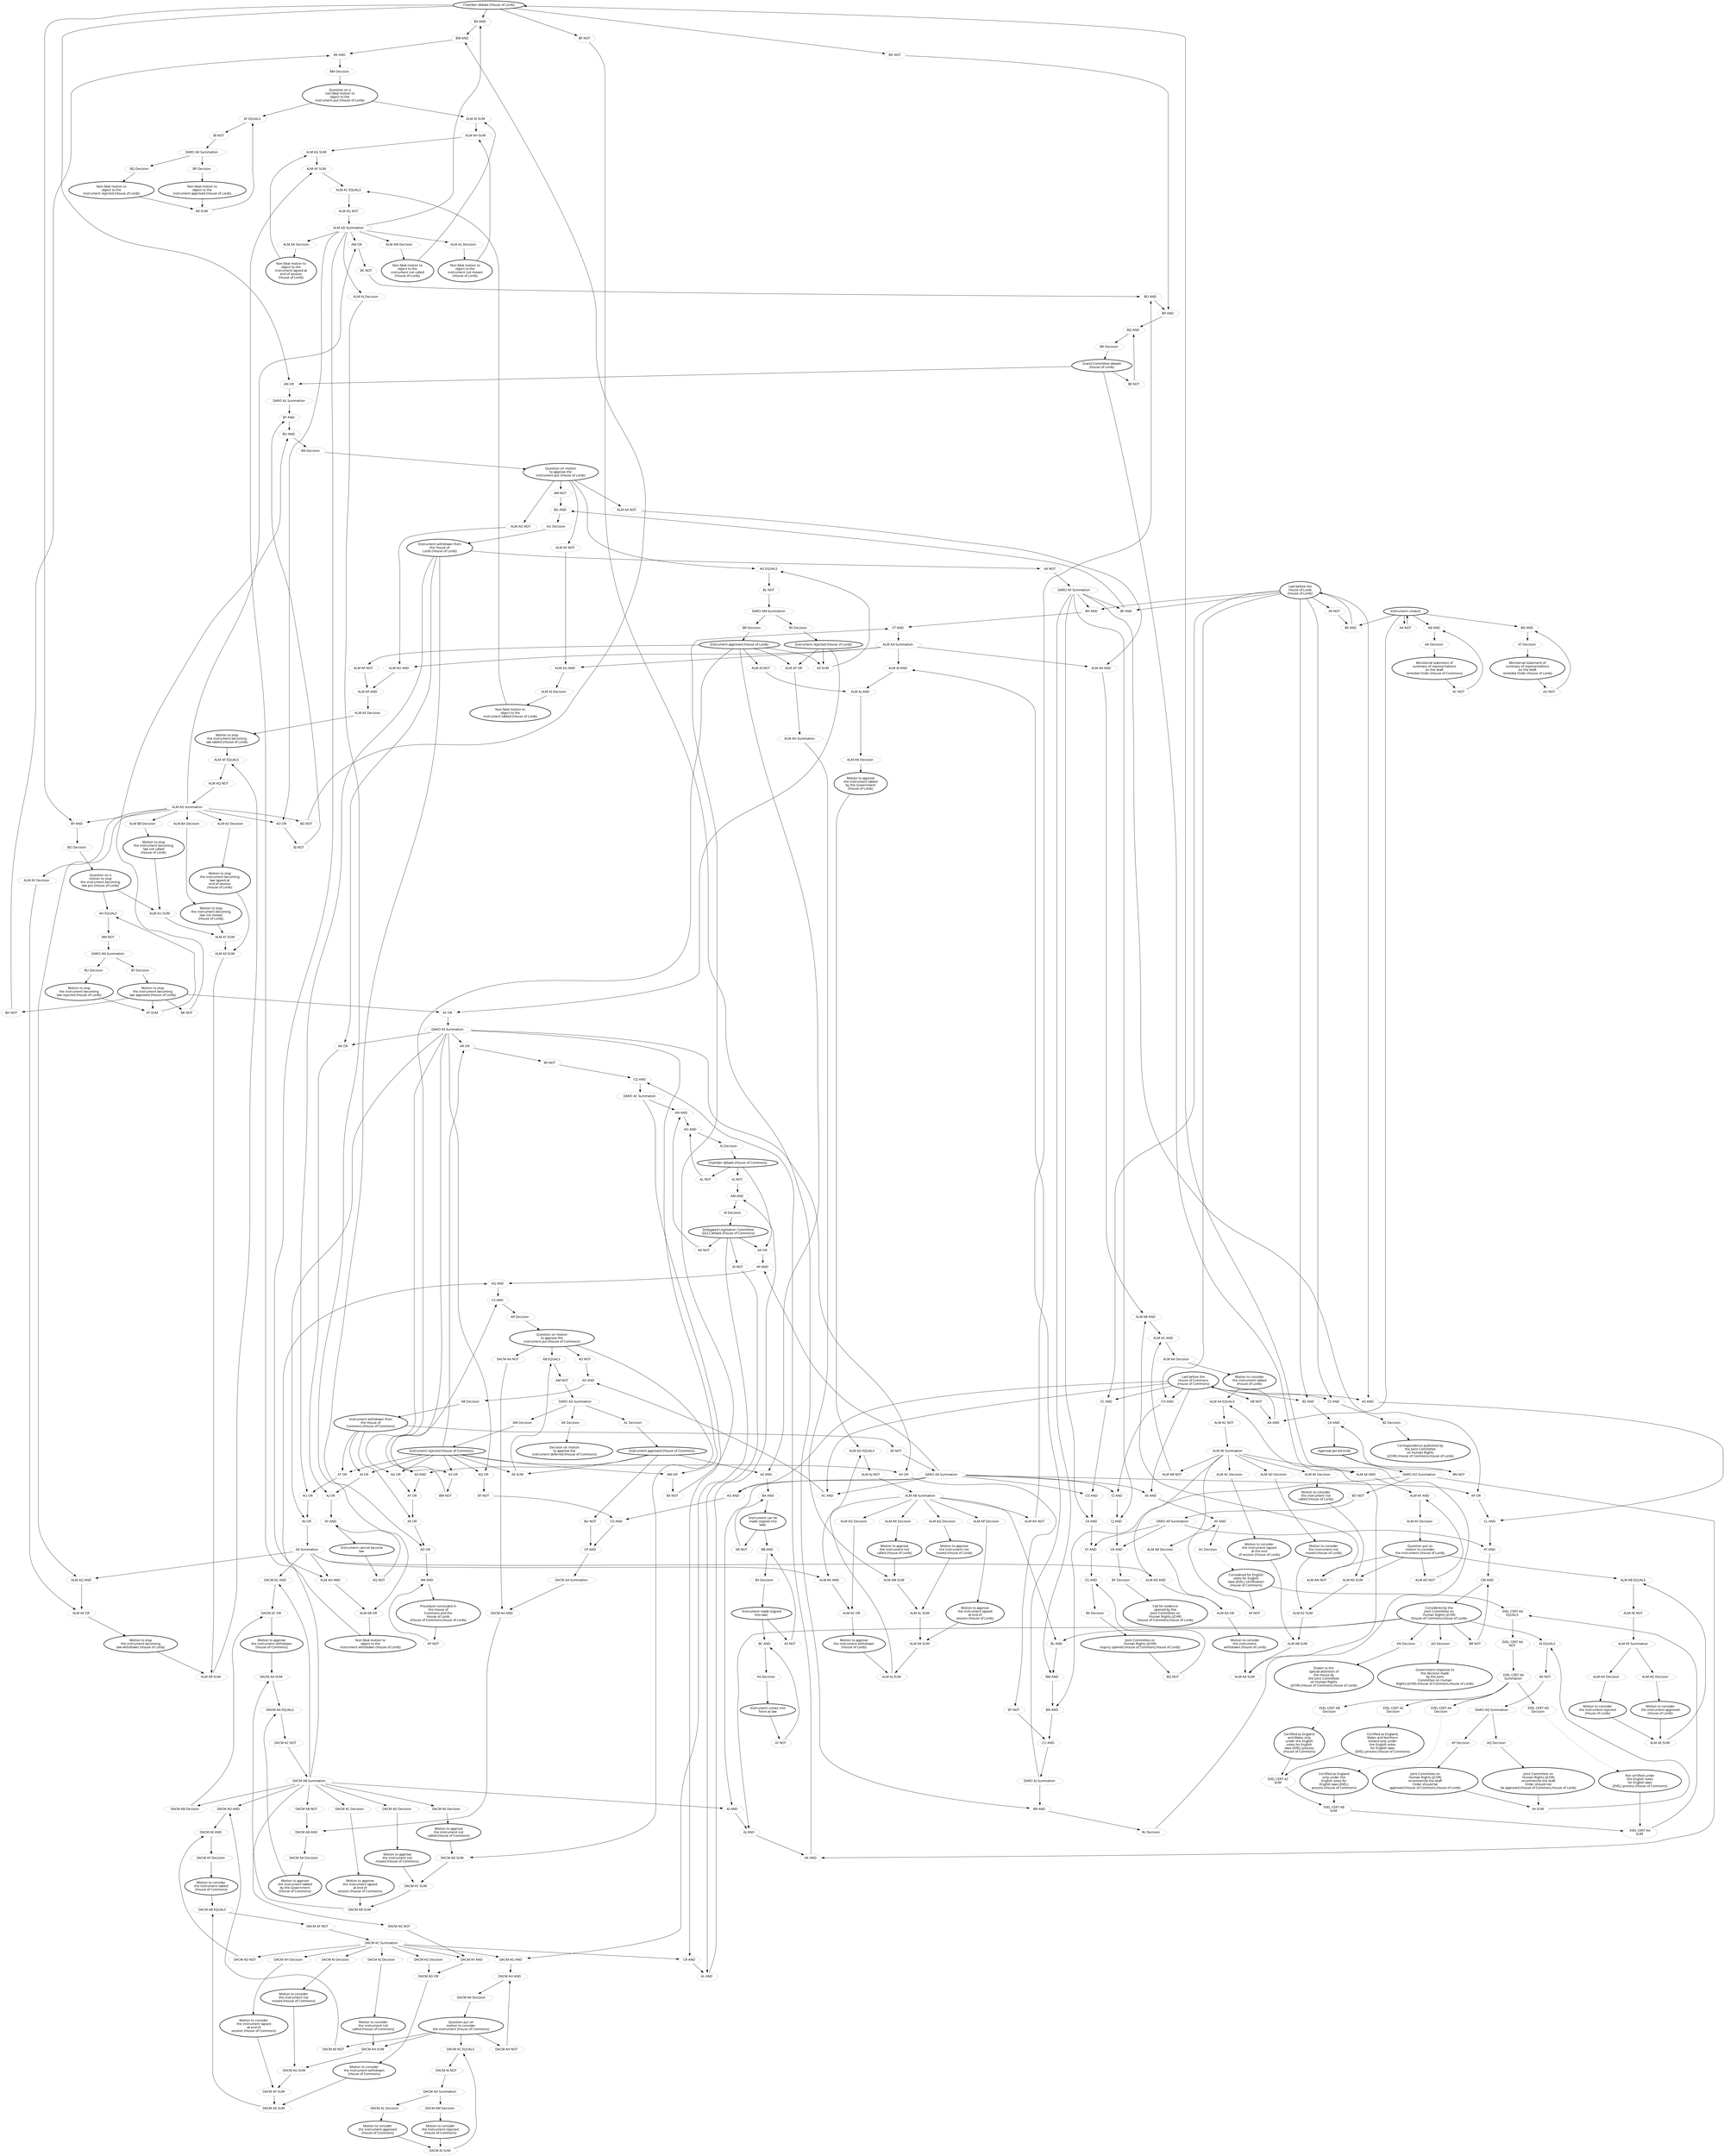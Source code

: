 digraph{graph[fontname="calibri"];node[fontname="calibri"];edge[fontname="calibri"];edge [style=solid, color=black];"2"->"433"[label=""];edge[style=solid, color=black];edge [style=solid, color=black];"2"->"361"[label=""];edge[style=solid, color=black];edge [style=solid, color=black];"2"->"431"[label=""];edge[style=solid, color=black];edge [style=solid, color=black];"2"->"364"[label=""];edge[style=solid, color=black];edge [style=solid, color=black];"2"->"417"[label=""];edge[style=solid, color=black];edge [style=solid, color=black];"4"->"539"[label=""];edge[style=solid, color=black];edge [style=solid, color=black];"4"->"365"[label=""];edge[style=solid, color=black];edge [style=solid, color=black];"4"->"331"[label=""];edge[style=solid, color=black];edge [style=solid, color=black];"4"->"283"[label=""];edge[style=solid, color=black];edge [style=solid, color=black];"4"->"288"[label=""];edge[style=solid, color=black];edge [style=solid, color=black];"4"->"300"[label=""];edge[style=solid, color=black];edge [style=solid, color=black];"4"->"368"[label=""];edge[style=solid, color=black];edge [style=solid, color=black];"4"->"373"[label=""];edge[style=solid, color=black];edge [style=solid, color=black];"4"->"387"[label=""];edge[style=solid, color=black];edge [style=solid, color=black];"9"->"409"[label=""];edge[style=solid, color=black];edge [style=solid, color=black];"12"->"411"[label=""];edge[style=solid, color=black];edge [style=solid, color=black];"12"->"365"[label=""];edge[style=solid, color=black];edge [style=solid, color=black];"12"->"331"[label=""];edge[style=solid, color=black];edge [style=solid, color=black];"12"->"345"[label=""];edge[style=solid, color=black];edge [style=solid, color=black];"12"->"347"[label=""];edge[style=solid, color=black];edge [style=solid, color=black];"12"->"368"[label=""];edge[style=solid, color=black];edge [style=solid, color=black];"12"->"373"[label=""];edge[style=solid, color=black];edge [style=solid, color=black];"12"->"387"[label=""];edge[style=solid, color=black];edge [style=solid, color=black];"14"->"542"[label=""];edge[style=solid, color=black];edge [style=solid, color=black];"14"->"540"[label=""];edge[style=solid, color=black];edge [style=solid, color=black];"14"->"343"[label=""];edge[style=solid, color=black];edge [style=solid, color=black];"14"->"538"[label=""];edge[style=solid, color=black];edge [style=solid, color=black];"14"->"344"[label=""];edge[style=solid, color=black];edge [style=solid, color=black];"15"->"408"[label=""];edge[style=solid, color=black];edge [style=solid, color=black];"15"->"341"[label=""];edge[style=solid, color=black];edge [style=solid, color=black];"21"->"432"[label=""];edge[style=solid, color=black];edge [style=solid, color=black];"21"->"417"[label=""];edge[style=solid, color=black];edge [style=solid, color=black];"21"->"3343"[label=""];edge[style=solid, color=black];edge [style=solid, color=black];"23"->"316"[label=""];edge[style=solid, color=black];edge [style=solid, color=black];"23"->"308"[label=""];edge[style=solid, color=black];edge [style=solid, color=black];"23"->"285"[label=""];edge[style=solid, color=black];edge [style=solid, color=black];"26"->"284"[label=""];edge[style=solid, color=black];edge [style=solid, color=black];"26"->"1045"[label=""];edge[style=solid, color=black];edge [style=solid, color=black];"26"->"4629"[label=""];edge[style=solid, color=black];edge [style=solid, color=black];"26"->"4654"[label=""];edge[style=solid, color=black];edge [style=solid, color=black];"28"->"3403"[label=""];edge[style=solid, color=black];edge [style=solid, color=black];"29"->"4651"[label=""];edge[style=solid, color=black];edge [style=solid, color=black];"32"->"3413"[label=""];edge[style=solid, color=black];edge [style=solid, color=black];"33"->"4660"[label=""];edge[style=solid, color=black];edge [style=solid, color=black];"34"->"292"[label=""];edge[style=solid, color=black];edge [style=solid, color=black];"34"->"3081"[label=""];edge[style=solid, color=black];edge [style=solid, color=black];"36"->"3399"[label=""];edge[style=solid, color=black];edge [style=solid, color=black];"38"->"306"[label=""];edge[style=solid, color=black];edge [style=solid, color=black];"38"->"311"[label=""];edge[style=solid, color=black];edge [style=solid, color=black];"38"->"285"[label=""];edge[style=solid, color=black];edge [style=solid, color=black];"38"->"4623"[label=""];edge[style=solid, color=black];edge [style=solid, color=black];"39"->"1031"[label=""];edge[style=solid, color=black];edge [style=solid, color=black];"39"->"338"[label=""];edge[style=solid, color=black];edge [style=solid, color=black];"39"->"336"[label=""];edge[style=solid, color=black];edge [style=solid, color=black];"39"->"3365"[label=""];edge[style=solid, color=black];edge [style=solid, color=black];"39"->"3500"[label=""];edge[style=solid, color=black];edge [style=solid, color=black];"39"->"4515"[label=""];edge[style=solid, color=black];edge [style=solid, color=black];"40"->"1017"[label=""];edge[style=solid, color=black];edge [style=solid, color=black];"40"->"336"[label=""];edge[style=solid, color=black];edge [style=solid, color=black];"40"->"338"[label=""];edge[style=solid, color=black];edge [style=solid, color=black];"40"->"448"[label=""];edge[style=solid, color=black];edge [style=solid, color=black];"42"->"412"[label=""];edge[style=solid, color=black];edge [style=solid, color=black];"42"->"1050"[label=""];edge[style=solid, color=black];edge [style=solid, color=black];"42"->"3357"[label=""];edge[style=solid, color=black];edge [style=solid, color=black];"42"->"3362"[label=""];edge[style=solid, color=black];edge [style=solid, color=black];"42"->"3499"[label=""];edge[style=solid, color=black];edge [style=solid, color=black];"43"->"1049"[label=""];edge[style=solid, color=black];edge [style=solid, color=black];"43"->"3402"[label=""];edge[style=solid, color=black];edge [style=solid, color=black];"50"->"3414"[label=""];edge[style=solid, color=black];edge [style=solid, color=black];"53"->"441"[label=""];edge[style=solid, color=black];edge [style=solid, color=black];"53"->"1435"[label=""];edge[style=solid, color=black];edge [style=solid, color=black];"60"->"1030"[label=""];edge[style=solid, color=black];edge [style=solid, color=black];"61"->"1030"[label=""];edge[style=solid, color=black];edge [style=solid, color=black];"68"->"3083"[label=""];edge[style=solid, color=black];edge [style=solid, color=black];"74"->"3084"[label=""];edge[style=solid, color=black];edge [style=solid, color=black];"75"->"3084"[label=""];edge[style=solid, color=black];edge [style=solid, color=black];"78"->"1031"[label=""];edge[style=solid, color=black];edge [style=solid, color=black];"78"->"428"[label=""];edge[style=solid, color=black];edge [style=solid, color=black];"78"->"4515"[label=""];edge[style=solid, color=black];edge [style=solid, color=black];"85"->"407"[label=""];edge[style=solid, color=black];edge [style=solid, color=black];"85"->"340"[label=""];edge[style=solid, color=black];edge [style=solid, color=black];"91"->"406"[label=""];edge[style=solid, color=black];edge [style=solid, color=black];"94"->"3082"[label=""];edge[style=solid, color=black];edge [style=solid, color=black];"96"->"1017"[label=""];edge[style=solid, color=black];edge [style=solid, color=black];"96"->"303"[label=""];edge[style=solid, color=black];edge [style=solid, color=black];"96"->"312"[label=""];edge[style=solid, color=black];edge [style=solid, color=black];"96"->"421"[label=""];edge[style=solid, color=black];edge [style=solid, color=black];"96"->"422"[label=""];edge[style=solid, color=black];edge [style=solid, color=black];"96"->"423"[label=""];edge[style=solid, color=black];edge [style=solid, color=black];"96"->"420"[label=""];edge[style=solid, color=black];edge [style=solid, color=black];"96"->"426"[label=""];edge[style=solid, color=black];edge [style=solid, color=black];"96"->"427"[label=""];edge[style=solid, color=black];edge [style=solid, color=black];"106"->"413"[label=""];edge[style=solid, color=black];edge [style=solid, color=black];"106"->"291"[label=""];edge[style=solid, color=black];edge [style=solid, color=black];"106"->"317"[label=""];edge[style=solid, color=black];edge [style=solid, color=black];"106"->"424"[label=""];edge[style=solid, color=black];edge [style=solid, color=black];"107"->"289"[label=""];edge[style=solid, color=black];edge [style=solid, color=black];"107"->"312"[label=""];edge[style=solid, color=black];edge [style=solid, color=black];"107"->"295"[label=""];edge[style=solid, color=black];edge [style=solid, color=black];"107"->"423"[label=""];edge[style=solid, color=black];edge [style=solid, color=black];"111"->"405"[label=""];edge[style=solid, color=black];edge [style=solid, color=black];"188"->"3401"[label=""];edge[style=solid, color=black];edge [style=solid, color=black];"213"->"4652"[label=""];edge[style=solid, color=black];edge [style=solid, color=black];"214"->"3404"[label=""];edge[style=solid, color=black];edge [style=solid, color=black];"215"->"3400"[label=""];edge[style=solid, color=black];edge [style=solid, color=black];"247"->"494"[label=""];edge[style=solid, color=black];edge [style=solid, color=black];"247"->"495"[label=""];edge[style=solid, color=black];edge [style=solid, color=black];"247"->"1052"[label=""];edge[style=solid, color=black];edge [style=solid, color=black];"247"->"310"[label=""];edge[style=solid, color=black];edge [style=solid, color=black];"247"->"351"[label=""];edge[style=solid, color=black];edge [style=solid, color=black];"247"->"445"[label=""];edge[style=solid, color=black];edge [style=solid, color=black];"279"->"444"[label=""];edge[style=solid, color=black];edge [style=solid, color=black];"281"->"1417"[label=""];edge[style=solid, color=black];edge [style=solid, color=black];"282"->"540"[label=""];edge[style=solid, color=black];edge [style=solid, color=black];"283"->"287"[label=""];edge[style=solid, color=black];edge [style=solid, color=black];"284"->"287"[label=""];edge[style=solid, color=black];edge [style=solid, color=black];"285"->"299"[label=""];edge[style=solid, color=black];edge [style=solid, color=black];"287"->"293"[label=""];edge[style=solid, color=black];edge [style=solid, color=black];"288"->"296"[label=""];edge[style=solid, color=black];edge [style=solid, color=black];"289"->"1422"[label=""];edge[style=solid, color=black];edge [style=solid, color=black];"291"->"335"[label=""];edge[style=solid, color=black];edge [style=solid, color=black];"292"->"296"[label=""];edge[style=solid, color=black];edge [style=solid, color=black];"293"->"107"[label=""];edge[style=solid, color=black];edge [style=dotted, color=black];"294"->"34"[label=""];edge[style=solid, color=black];edge [style=solid, color=black];"295"->"291"[label=""];edge[style=solid, color=black];edge [style=solid, color=black];"296"->"294"[label=""];edge[style=solid, color=black];edge [style=solid, color=black];"299"->"329"[label=""];edge[style=solid, color=black];edge [style=solid, color=black];"300"->"380"[label=""];edge[style=solid, color=black];edge [style=solid, color=black];"302"->"295"[label=""];edge[style=solid, color=black];edge [style=solid, color=black];"303"->"302"[label=""];edge[style=solid, color=black];edge [style=solid, color=black];"306"->"315"[label=""];edge[style=solid, color=black];edge [style=solid, color=black];"307"->"310"[label=""];edge[style=solid, color=black];edge [style=solid, color=black];"308"->"323"[label=""];edge[style=solid, color=black];edge [style=solid, color=black];"310"->"314"[label=""];edge[style=solid, color=black];edge [style=solid, color=black];"311"->"326"[label=""];edge[style=solid, color=black];edge [style=solid, color=black];"312"->"313"[label=""];edge[style=solid, color=black];edge [style=solid, color=black];"313"->"337"[label=""];edge[style=solid, color=black];edge [style=solid, color=black];"314"->"382"[label=""];edge[style=solid, color=black];edge [style=solid, color=black];"315"->"323"[label=""];edge[style=solid, color=black];edge [style=solid, color=black];"316"->"327"[label=""];edge[style=solid, color=black];edge [style=solid, color=black];"317"->"313"[label=""];edge[style=solid, color=black];edge [style=solid, color=black];"319"->"1425"[label=""];edge[style=solid, color=black];edge [style=solid, color=black];"322"->"430"[label=""];edge[style=solid, color=black];edge [style=solid, color=black];"323"->"489"[label=""];edge[style=solid, color=black];edge [style=solid, color=black];"326"->"327"[label=""];edge[style=solid, color=black];edge [style=solid, color=black];"327"->"490"[label=""];edge[style=solid, color=black];edge [style=solid, color=black];"329"->"384"[label=""];edge[style=solid, color=black];edge [style=solid, color=black];"331"->"377"[label=""];edge[style=solid, color=black];edge [style=solid, color=black];"332"->"378"[label=""];edge[style=solid, color=black];edge [style=solid, color=black];"335"->"111"[label=""];edge[style=solid, color=black];edge [style=solid, color=black];"336"->"302"[label=""];edge[style=solid, color=black];edge [style=solid, color=black];"337"->"91"[label=""];edge[style=solid, color=black];edge [style=solid, color=black];"338"->"339"[label=""];edge[style=solid, color=black];edge [style=solid, color=black];"339"->"85"[label=""];edge[style=solid, color=black];edge [style=solid, color=black];"340"->"528"[label=""];edge[style=solid, color=black];edge [style=solid, color=black];"341"->"499"[label=""];edge[style=solid, color=black];edge [style=solid, color=black];"343"->"500"[label=""];edge[style=solid, color=black];edge [style=solid, color=black];"344"->"12"[label=""];edge[style=solid, color=black];edge [style=solid, color=black];"345"->"346"[label=""];edge[style=solid, color=black];edge [style=solid, color=black];"346"->"501"[label=""];edge[style=solid, color=black];edge [style=solid, color=black];"347"->"385"[label=""];edge[style=solid, color=black];edge [style=solid, color=black];"351"->"352"[label=""];edge[style=solid, color=black];edge [style=solid, color=black];"352"->"353"[label=""];edge[style=solid, color=black];edge [style=solid, color=black];"353"->"386"[label=""];edge[style=solid, color=black];edge [style=solid, color=black];"354"->"355"[label=""];edge[style=solid, color=black];edge [style=solid, color=black];"355"->"356"[label=""];edge[style=solid, color=black];edge [style=solid, color=black];"356"->"517"[label=""];edge[style=solid, color=black];edge [style=solid, color=black];"357"->"518"[label=""];edge[style=solid, color=black];edge [style=solid, color=black];"359"->"360"[label=""];edge[style=solid, color=black];edge [style=solid, color=black];"360"->"520"[label=""];edge[style=solid, color=black];edge [style=solid, color=black];"361"->"362"[label=""];edge[style=solid, color=black];edge [style=solid, color=black];"362"->"363"[label=""];edge[style=solid, color=black];edge [style=solid, color=black];"363"->"519"[label=""];edge[style=solid, color=black];edge [style=solid, color=black];"364"->"521"[label=""];edge[style=solid, color=black];edge [style=solid, color=black];"365"->"366"[label=""];edge[style=solid, color=black];edge [style=solid, color=black];"366"->"53"[label=""];edge[style=solid, color=black];edge [style=solid, color=black];"368"->"369"[label=""];edge[style=solid, color=black];edge [style=solid, color=black];"369"->"370"[label=""];edge[style=solid, color=black];edge [style=solid, color=black];"370"->"371"[label=""];edge[style=solid, color=black];edge [style=solid, color=black];"371"->"372"[label=""];edge[style=solid, color=black];edge [style=solid, color=black];"372"->"530"[label=""];edge[style=solid, color=black];edge [style=solid, color=black];"373"->"374"[label=""];edge[style=solid, color=black];edge [style=solid, color=black];"374"->"375"[label=""];edge[style=solid, color=black];edge [style=solid, color=black];"375"->"376"[label=""];edge[style=solid, color=black];edge [style=solid, color=black];"376"->"531"[label=""];edge[style=solid, color=black];edge [style=solid, color=black];"377"->"332"[label=""];edge[style=solid, color=black];edge [style=solid, color=black];"378"->"247"[label=""];edge[style=solid, color=black];edge [style=solid, color=black];"380"->"381"[label=""];edge[style=solid, color=black];edge [style=solid, color=black];"381"->"4663"[label=""];edge[style=solid, color=black];edge [style=solid, color=black];"382"->"1424"[label=""];edge[style=solid, color=black];edge [style=solid, color=black];"383"->"315"[label=""];edge[style=solid, color=black];edge [style=solid, color=black];"384"->"498"[label=""];edge[style=solid, color=black];edge [style=solid, color=black];"385"->"3416"[label=""];edge[style=solid, color=black];edge [style=solid, color=black];"386"->"1430"[label=""];edge[style=solid, color=black];edge [style=solid, color=black];"387"->"532"[label=""];edge[style=solid, color=black];edge [style=solid, color=black];"405"->"335"[label=""];edge[style=solid, color=black];edge [style=solid, color=black];"406"->"337"[label=""];edge[style=solid, color=black];edge [style=solid, color=black];"407"->"339"[label=""];edge[style=solid, color=black];edge [style=solid, color=black];"408"->"340"[label=""];edge[style=solid, color=black];edge [style=solid, color=black];"409"->"341"[label=""];edge[style=solid, color=black];edge [style=solid, color=black];"410"->"343"[label=""];edge[style=solid, color=black];edge [style=solid, color=black];"411"->"344"[label=""];edge[style=solid, color=black];edge [style=solid, color=black];"412"->"346"[label=""];edge[style=solid, color=black];edge [style=solid, color=black];"413"->"1426"[label=""];edge[style=solid, color=black];edge [style=solid, color=black];"417"->"1432"[label=""];edge[style=solid, color=black];edge [style=solid, color=black];"418"->"437"[label=""];edge[style=solid, color=black];edge [style=solid, color=black];"419"->"377"[label=""];edge[style=solid, color=black];edge [style=solid, color=black];"420"->"447"[label=""];edge[style=solid, color=black];edge [style=solid, color=black];"421"->"449"[label=""];edge[style=solid, color=black];edge [style=solid, color=black];"422"->"450"[label=""];edge[style=solid, color=black];edge [style=solid, color=black];"423"->"424"[label=""];edge[style=solid, color=black];edge [style=solid, color=black];"424"->"425"[label=""];edge[style=solid, color=black];edge [style=solid, color=black];"425"->"4516"[label=""];edge[style=solid, color=black];edge [style=solid, color=black];"426"->"451"[label=""];edge[style=solid, color=black];edge [style=solid, color=black];"427"->"452"[label=""];edge[style=solid, color=black];edge [style=solid, color=black];"428"->"3820"[label=""];edge[style=solid, color=black];edge [style=solid, color=black];"430"->"354"[label=""];edge[style=solid, color=black];edge [style=solid, color=black];"431"->"355"[label=""];edge[style=solid, color=black];edge [style=solid, color=black];"432"->"356"[label=""];edge[style=solid, color=black];edge [style=solid, color=black];"433"->"357"[label=""];edge[style=solid, color=black];edge [style=solid, color=black];"434"->"362"[label=""];edge[style=solid, color=black];edge [style=solid, color=black];"435"->"363"[label=""];edge[style=solid, color=black];edge [style=solid, color=black];"436"->"1431"[label=""];edge[style=solid, color=black];edge [style=solid, color=black];"437"->"359"[label=""];edge[style=solid, color=black];edge [style=solid, color=black];"438"->"360"[label=""];edge[style=solid, color=black];edge [style=solid, color=black];"439"->"1433"[label=""];edge[style=solid, color=black];edge [style=solid, color=black];"440"->"1434"[label=""];edge[style=solid, color=black];edge [style=solid, color=black];"441"->"366"[label=""];edge[style=solid, color=black];edge [style=solid, color=black];"442"->"1436"[label=""];edge[style=solid, color=black];edge [style=solid, color=black];"444"->"372"[label=""];edge[style=solid, color=black];edge [style=solid, color=black];"445"->"378"[label=""];edge[style=solid, color=black];edge [style=solid, color=black];"446"->"3810"[label=""];edge[style=solid, color=black];edge [style=solid, color=black];"447"->"380"[label=""];edge[style=solid, color=black];edge [style=solid, color=black];"448"->"381"[label=""];edge[style=solid, color=black];edge [style=solid, color=black];"449"->"382"[label=""];edge[style=solid, color=black];edge [style=solid, color=black];"450"->"384"[label=""];edge[style=solid, color=black];edge [style=solid, color=black];"451"->"385"[label=""];edge[style=solid, color=black];edge [style=solid, color=black];"452"->"386"[label=""];edge[style=solid, color=black];edge [style=solid, color=black];"489"->"38"[label=""];edge[style=solid, color=black];edge [style=solid, color=black];"490"->"23"[label=""];edge[style=solid, color=black];edge [style=solid, color=black];"491"->"100"[label=""];edge[style=solid, color=black];edge [style=solid, color=black];"492"->"40"[label=""];edge[style=solid, color=black];edge [style=solid, color=black];"493"->"96"[label=""];edge[style=solid, color=black];edge [style=solid, color=black];"494"->"1407"[label=""];edge[style=solid, color=black];edge [style=solid, color=black];"495"->"1413"[label=""];edge[style=solid, color=black];edge [style=solid, color=black];"496"->"1419"[label=""];edge[style=solid, color=black];edge [style=solid, color=black];"497"->"1420"[label=""];edge[style=solid, color=black];edge [style=solid, color=black];"498"->"26"[label=""];edge[style=solid, color=black];edge [style=solid, color=black];"499"->"9"[label=""];edge[style=solid, color=black];edge [style=solid, color=black];"500"->"1418"[label=""];edge[style=solid, color=black];edge [style=solid, color=black];"501"->"106"[label=""];edge[style=solid, color=black];edge [style=solid, color=black];"517"->"21"[label=""];edge[style=solid, color=black];edge [style=solid, color=black];"518"->"2"[label=""];edge[style=solid, color=black];edge [style=solid, color=black];"519"->"43"[label=""];edge[style=solid, color=black];edge [style=solid, color=black];"520"->"42"[label=""];edge[style=solid, color=black];edge [style=solid, color=black];"521"->"1505"[label=""];edge[style=solid, color=black];edge [style=solid, color=black];"522"->"60"[label=""];edge[style=solid, color=black];edge [style=solid, color=black];"523"->"61"[label=""];edge[style=solid, color=black];edge [style=solid, color=black];"524"->"39"[label=""];edge[style=solid, color=black];edge [style=solid, color=black];"525"->"78"[label=""];edge[style=solid, color=black];edge [style=solid, color=black];"526"->"1507"[label=""];edge[style=solid, color=black];edge [style=solid, color=black];"527"->"1506"[label=""];edge[style=solid, color=black];edge [style=solid, color=black];"528"->"15"[label=""];edge[style=solid, color=black];edge [style=solid, color=black];"530"->"279"[label=""];edge[style=solid, color=black];edge [style=solid, color=black];"531"->"280"[label=""];edge[style=solid, color=black];edge [style=solid, color=black];"532"->"3227"[label=""];edge[style=solid, color=black];edge [style=solid, color=black];"538"->"4"[label=""];edge[style=solid, color=black];edge [style=solid, color=black];"539"->"538"[label=""];edge[style=solid, color=black];edge [style=solid, color=black];"540"->"281"[label=""];edge[style=solid, color=black];edge [style=solid, color=black];"542"->"14"[label=""];edge[style=solid, color=black];edge [style=solid, color=black];"642"->"3085"[label=""];edge[style=solid, color=black];edge [style=dotted, color=black];"657"->"68"[label=""];edge[style=solid, color=black];edge [style=dotted, color=black];"658"->"74"[label=""];edge[style=solid, color=black];edge [style=dotted, color=black];"659"->"75"[label=""];edge[style=solid, color=black];edge [style=dotted, color=black];"660"->"94"[label=""];edge[style=solid, color=black];edge [style=solid, color=black];"1017"->"1045"[label=""];edge[style=solid, color=black];edge [style=solid, color=black];"1030"->"1049"[label=""];edge[style=solid, color=black];edge [style=solid, color=black];"1031"->"1050"[label=""];edge[style=solid, color=black];edge [style=solid, color=black];"1032"->"1051"[label=""];edge[style=solid, color=black];edge [style=solid, color=black];"1034"->"1052"[label=""];edge[style=solid, color=black];edge [style=solid, color=black];"1045"->"319"[label=""];edge[style=solid, color=black];edge [style=solid, color=black];"1049"->"436"[label=""];edge[style=solid, color=black];edge [style=solid, color=black];"1050"->"439"[label=""];edge[style=solid, color=black];edge [style=solid, color=black];"1051"->"440"[label=""];edge[style=solid, color=black];edge [style=solid, color=black];"1052"->"446"[label=""];edge[style=solid, color=black];edge [style=solid, color=black];"1135"->"4653"[label=""];edge[style=solid, color=black];edge [style=solid, color=black];"1136"->"4654"[label=""];edge[style=solid, color=black];edge [style=solid, color=black];"1139"->"3405"[label=""];edge[style=solid, color=black];edge [style=solid, color=black];"1140"->"3406"[label=""];edge[style=solid, color=black];edge [style=solid, color=black];"1142"->"3402"[label=""];edge[style=solid, color=black];edge [style=solid, color=black];"1417"->"282"[label=""];edge[style=solid, color=black];edge [style=solid, color=black];"1418"->"410"[label=""];edge[style=solid, color=black];edge [style=solid, color=black];"1419"->"1034"[label=""];edge[style=solid, color=black];edge [style=solid, color=black];"1420"->"1034"[label=""];edge[style=solid, color=black];edge [style=solid, color=black];"1422"->"283"[label=""];edge[style=solid, color=black];edge [style=solid, color=black];"1422"->"300"[label=""];edge[style=solid, color=black];edge [style=solid, color=black];"1422"->"288"[label=""];edge[style=solid, color=black];edge [style=solid, color=black];"1422"->"307"[label=""];edge[style=solid, color=black];edge [style=solid, color=black];"1422"->"299"[label=""];edge[style=solid, color=black];edge [style=solid, color=black];"1422"->"369"[label=""];edge[style=solid, color=black];edge [style=solid, color=black];"1422"->"374"[label=""];edge[style=solid, color=black];edge [style=solid, color=black];"1422"->"419"[label=""];edge[style=solid, color=black];edge [style=solid, color=black];"1424"->"383"[label=""];edge[style=solid, color=black];edge [style=solid, color=black];"1424"->"326"[label=""];edge[style=solid, color=black];edge [style=solid, color=black];"1425"->"491"[label=""];edge[style=solid, color=black];edge [style=solid, color=black];"1425"->"492"[label=""];edge[style=solid, color=black];edge [style=solid, color=black];"1425"->"493"[label=""];edge[style=solid, color=black];edge [style=solid, color=black];"1426"->"345"[label=""];edge[style=solid, color=black];edge [style=solid, color=black];"1426"->"347"[label=""];edge[style=solid, color=black];edge [style=solid, color=black];"1426"->"352"[label=""];edge[style=solid, color=black];edge [style=solid, color=black];"1426"->"370"[label=""];edge[style=solid, color=black];edge [style=solid, color=black];"1426"->"375"[label=""];edge[style=solid, color=black];edge [style=solid, color=black];"1426"->"419"[label=""];edge[style=solid, color=black];edge [style=solid, color=black];"1430"->"354"[label=""];edge[style=solid, color=black];edge [style=solid, color=black];"1430"->"357"[label=""];edge[style=solid, color=black];edge [style=solid, color=black];"1431"->"522"[label=""];edge[style=solid, color=black];edge [style=solid, color=black];"1431"->"523"[label=""];edge[style=solid, color=black];edge [style=solid, color=black];"1432"->"359"[label=""];edge[style=solid, color=black];edge [style=solid, color=black];"1433"->"525"[label=""];edge[style=solid, color=black];edge [style=solid, color=black];"1433"->"524"[label=""];edge[style=solid, color=black];edge [style=solid, color=black];"1434"->"527"[label=""];edge[style=solid, color=black];edge [style=solid, color=black];"1434"->"526"[label=""];edge[style=solid, color=black];edge [style=solid, color=black];"1435"->"442"[label=""];edge[style=solid, color=black];edge [style=solid, color=black];"1435"->"314"[label=""];edge[style=solid, color=black];edge [style=solid, color=black];"1435"->"353"[label=""];edge[style=solid, color=black];edge [style=solid, color=black];"1436"->"332"[label=""];edge[style=solid, color=black];edge [style=solid, color=black];"1436"->"371"[label=""];edge[style=solid, color=black];edge [style=solid, color=black];"1436"->"376"[label=""];edge[style=solid, color=black];edge [style=solid, color=black];"1500"->"3511"[label=""];edge[style=solid, color=black];edge [style=solid, color=black];"1501"->"3507"[label=""];edge[style=solid, color=black];edge [style=solid, color=black];"1502"->"3508"[label=""];edge[style=solid, color=black];edge [style=solid, color=black];"1503"->"3509"[label=""];edge[style=solid, color=black];edge [style=solid, color=black];"1504"->"3510"[label=""];edge[style=solid, color=black];edge [style=solid, color=black];"1505"->"1051"[label=""];edge[style=solid, color=black];edge [style=solid, color=black];"1505"->"3510"[label=""];edge[style=solid, color=black];edge [style=solid, color=black];"1506"->"1032"[label=""];edge[style=solid, color=black];edge [style=solid, color=black];"1507"->"438"[label=""];edge[style=solid, color=black];edge [style=solid, color=black];"1507"->"435"[label=""];edge[style=solid, color=black];edge [style=solid, color=black];"1507"->"1032"[label=""];edge[style=solid, color=black];edge [style=solid, color=black];"1507"->"428"[label=""];edge[style=solid, color=black];edge [style=solid, color=black];"2856"->"4633"[label=""];edge[style=solid, color=black];edge [style=solid, color=black];"2856"->"4658"[label=""];edge[style=solid, color=black];edge [style=solid, color=black];"2856"->"4636"[label=""];edge[style=solid, color=black];edge [style=solid, color=black];"2856"->"4662"[label=""];edge[style=solid, color=black];edge [style=solid, color=black];"2857"->"4659"[label=""];edge[style=solid, color=black];edge [style=solid, color=black];"2858"->"4659"[label=""];edge[style=solid, color=black];edge [style=solid, color=black];"3081"->"642"[label=""];edge[style=solid, color=black];edge [style=solid, color=black];"3082"->"3081"[label=""];edge[style=solid, color=black];edge [style=solid, color=black];"3083"->"3082"[label=""];edge[style=solid, color=black];edge [style=solid, color=black];"3084"->"3083"[label=""];edge[style=solid, color=black];edge [style=solid, color=black];"3085"->"657"[label=""];edge[style=solid, color=black];edge [style=solid, color=black];"3085"->"658"[label=""];edge[style=solid, color=black];edge [style=solid, color=black];"3085"->"659"[label=""];edge[style=solid, color=black];edge [style=solid, color=black];"3085"->"660"[label=""];edge[style=solid, color=black];edge [style=solid, color=black];"3326"->"4661"[label=""];edge[style=solid, color=black];edge [style=solid, color=black];"3327"->"4655"[label=""];edge[style=solid, color=black];edge [style=solid, color=black];"3328"->"4656"[label=""];edge[style=solid, color=black];edge [style=solid, color=black];"3329"->"4657"[label=""];edge[style=solid, color=black];edge [style=solid, color=black];"3330"->"4658"[label=""];edge[style=solid, color=black];edge [style=solid, color=black];"3331"->"3411"[label=""];edge[style=solid, color=black];edge [style=solid, color=black];"3332"->"3394"[label=""];edge[style=solid, color=black];edge [style=solid, color=black];"3333"->"3395"[label=""];edge[style=solid, color=black];edge [style=solid, color=black];"3334"->"3396"[label=""];edge[style=solid, color=black];edge [style=solid, color=black];"3335"->"3397"[label=""];edge[style=solid, color=black];edge [style=solid, color=black];"3336"->"3370"[label=""];edge[style=solid, color=black];edge [style=solid, color=black];"3336"->"3397"[label=""];edge[style=solid, color=black];edge [style=solid, color=black];"3336"->"3360"[label=""];edge[style=solid, color=black];edge [style=solid, color=black];"3336"->"3412"[label=""];edge[style=solid, color=black];edge [style=solid, color=black];"3337"->"3398"[label=""];edge[style=solid, color=black];edge [style=solid, color=black];"3338"->"3398"[label=""];edge[style=solid, color=black];edge [style=solid, color=black];"3339"->"3340"[label=""];edge[style=solid, color=black];edge [style=solid, color=black];"3340"->"3341"[label=""];edge[style=solid, color=black];edge [style=solid, color=black];"3341"->"3371"[label=""];edge[style=solid, color=black];edge [style=solid, color=black];"3342"->"3353"[label=""];edge[style=solid, color=black];edge [style=solid, color=black];"3343"->"3344"[label=""];edge[style=solid, color=black];edge [style=solid, color=black];"3344"->"3376"[label=""];edge[style=solid, color=black];edge [style=solid, color=black];"3345"->"3379"[label=""];edge[style=solid, color=black];edge [style=solid, color=black];"3346"->"3354"[label=""];edge[style=solid, color=black];edge [style=solid, color=black];"3347"->"3348"[label=""];edge[style=solid, color=black];edge [style=solid, color=black];"3348"->"3384"[label=""];edge[style=solid, color=black];edge [style=solid, color=black];"3349"->"3355"[label=""];edge[style=solid, color=black];edge [style=solid, color=black];"3353"->"3332"[label=""];edge[style=solid, color=black];edge [style=solid, color=black];"3354"->"36"[label=""];edge[style=solid, color=black];edge [style=solid, color=black];"3355"->"28"[label=""];edge[style=solid, color=black];edge [style=solid, color=black];"3357"->"3339"[label=""];edge[style=solid, color=black];edge [style=solid, color=black];"3358"->"3341"[label=""];edge[style=solid, color=black];edge [style=solid, color=black];"3359"->"3420"[label=""];edge[style=solid, color=black];edge [style=solid, color=black];"3360"->"3344"[label=""];edge[style=solid, color=black];edge [style=solid, color=black];"3361"->"3421"[label=""];edge[style=solid, color=black];edge [style=solid, color=black];"3362"->"3345"[label=""];edge[style=solid, color=black];edge [style=solid, color=black];"3363"->"3419"[label=""];edge[style=solid, color=black];edge [style=solid, color=black];"3364"->"3347"[label=""];edge[style=solid, color=black];edge [style=solid, color=black];"3365"->"3348"[label=""];edge[style=solid, color=black];edge [style=solid, color=black];"3366"->"3417"[label=""];edge[style=solid, color=black];edge [style=solid, color=black];"3370"->"3340"[label=""];edge[style=solid, color=black];edge [style=solid, color=black];"3371"->"3331"[label=""];edge[style=solid, color=black];edge [style=solid, color=black];"3372"->"3353"[label=""];edge[style=solid, color=black];edge [style=solid, color=black];"3373"->"3333"[label=""];edge[style=solid, color=black];edge [style=solid, color=black];"3374"->"3334"[label=""];edge[style=solid, color=black];edge [style=solid, color=black];"3375"->"3335"[label=""];edge[style=solid, color=black];edge [style=solid, color=black];"3376"->"3336"[label=""];edge[style=solid, color=black];edge [style=solid, color=black];"3377"->"3337"[label=""];edge[style=solid, color=black];edge [style=solid, color=black];"3378"->"3338"[label=""];edge[style=solid, color=black];edge [style=solid, color=black];"3379"->"32"[label=""];edge[style=solid, color=black];edge [style=solid, color=black];"3380"->"3354"[label=""];edge[style=solid, color=black];edge [style=solid, color=black];"3381"->"215"[label=""];edge[style=solid, color=black];edge [style=solid, color=black];"3382"->"188"[label=""];edge[style=solid, color=black];edge [style=solid, color=black];"3383"->"1142"[label=""];edge[style=solid, color=black];edge [style=solid, color=black];"3384"->"50"[label=""];edge[style=solid, color=black];edge [style=solid, color=black];"3385"->"3355"[label=""];edge[style=solid, color=black];edge [style=solid, color=black];"3386"->"214"[label=""];edge[style=solid, color=black];edge [style=solid, color=black];"3387"->"1139"[label=""];edge[style=solid, color=black];edge [style=solid, color=black];"3388"->"1140"[label=""];edge[style=solid, color=black];edge [style=solid, color=black];"3394"->"3411"[label=""];edge[style=solid, color=black];edge [style=solid, color=black];"3395"->"3394"[label=""];edge[style=solid, color=black];edge [style=solid, color=black];"3396"->"3395"[label=""];edge[style=solid, color=black];edge [style=solid, color=black];"3397"->"3396"[label=""];edge[style=solid, color=black];edge [style=solid, color=black];"3398"->"3412"[label=""];edge[style=solid, color=black];edge [style=solid, color=black];"3399"->"3413"[label=""];edge[style=solid, color=black];edge [style=solid, color=black];"3400"->"3399"[label=""];edge[style=solid, color=black];edge [style=solid, color=black];"3401"->"3400"[label=""];edge[style=solid, color=black];edge [style=solid, color=black];"3402"->"3401"[label=""];edge[style=solid, color=black];edge [style=solid, color=black];"3403"->"3414"[label=""];edge[style=solid, color=black];edge [style=solid, color=black];"3404"->"3403"[label=""];edge[style=solid, color=black];edge [style=solid, color=black];"3405"->"3404"[label=""];edge[style=solid, color=black];edge [style=solid, color=black];"3406"->"3405"[label=""];edge[style=solid, color=black];edge [style=solid, color=black];"3411"->"3359"[label=""];edge[style=solid, color=black];edge [style=solid, color=black];"3412"->"3361"[label=""];edge[style=solid, color=black];edge [style=solid, color=black];"3413"->"3363"[label=""];edge[style=solid, color=black];edge [style=solid, color=black];"3414"->"3366"[label=""];edge[style=solid, color=black];edge [style=solid, color=black];"3416"->"3339"[label=""];edge[style=solid, color=black];edge [style=solid, color=black];"3416"->"3345"[label=""];edge[style=solid, color=black];edge [style=solid, color=black];"3416"->"3347"[label=""];edge[style=solid, color=black];edge [style=solid, color=black];"3416"->"3496"[label=""];edge[style=solid, color=black];edge [style=solid, color=black];"3417"->"351"[label=""];edge[style=solid, color=black];edge [style=solid, color=black];"3417"->"3364"[label=""];edge[style=solid, color=black];edge [style=solid, color=black];"3417"->"3385"[label=""];edge[style=solid, color=black];edge [style=solid, color=black];"3417"->"3349"[label=""];edge[style=solid, color=black];edge [style=solid, color=black];"3417"->"3386"[label=""];edge[style=solid, color=black];edge [style=solid, color=black];"3417"->"3387"[label=""];edge[style=solid, color=black];edge [style=solid, color=black];"3417"->"3388"[label=""];edge[style=solid, color=black];edge [style=solid, color=black];"3419"->"322"[label=""];edge[style=solid, color=black];edge [style=solid, color=black];"3419"->"418"[label=""];edge[style=solid, color=black];edge [style=solid, color=black];"3419"->"361"[label=""];edge[style=solid, color=black];edge [style=solid, color=black];"3419"->"3380"[label=""];edge[style=solid, color=black];edge [style=solid, color=black];"3419"->"3346"[label=""];edge[style=solid, color=black];edge [style=solid, color=black];"3419"->"3382"[label=""];edge[style=solid, color=black];edge [style=solid, color=black];"3419"->"3381"[label=""];edge[style=solid, color=black];edge [style=solid, color=black];"3419"->"3383"[label=""];edge[style=solid, color=black];edge [style=solid, color=black];"3420"->"3358"[label=""];edge[style=solid, color=black];edge [style=solid, color=black];"3420"->"3372"[label=""];edge[style=solid, color=black];edge [style=solid, color=black];"3420"->"3342"[label=""];edge[style=solid, color=black];edge [style=solid, color=black];"3420"->"3374"[label=""];edge[style=solid, color=black];edge [style=solid, color=black];"3420"->"3373"[label=""];edge[style=solid, color=black];edge [style=solid, color=black];"3420"->"3375"[label=""];edge[style=solid, color=black];edge [style=solid, color=black];"3420"->"3343"[label=""];edge[style=solid, color=black];edge [style=solid, color=black];"3421"->"3377"[label=""];edge[style=solid, color=black];edge [style=solid, color=black];"3421"->"3378"[label=""];edge[style=solid, color=black];edge [style=solid, color=black];"3496"->"3497"[label=""];edge[style=solid, color=black];edge [style=solid, color=black];"3497"->"3502"[label=""];edge[style=solid, color=black];edge [style=solid, color=black];"3498"->"3512"[label=""];edge[style=solid, color=black];edge [style=solid, color=black];"3499"->"3496"[label=""];edge[style=solid, color=black];edge [style=solid, color=black];"3500"->"3497"[label=""];edge[style=solid, color=black];edge [style=solid, color=black];"3501"->"3513"[label=""];edge[style=solid, color=black];edge [style=solid, color=black];"3502"->"1500"[label=""];edge[style=solid, color=black];edge [style=solid, color=black];"3503"->"3512"[label=""];edge[style=solid, color=black];edge [style=solid, color=black];"3504"->"1502"[label=""];edge[style=solid, color=black];edge [style=solid, color=black];"3505"->"1503"[label=""];edge[style=solid, color=black];edge [style=solid, color=black];"3506"->"1504"[label=""];edge[style=solid, color=black];edge [style=solid, color=black];"3507"->"3511"[label=""];edge[style=solid, color=black];edge [style=solid, color=black];"3508"->"3507"[label=""];edge[style=solid, color=black];edge [style=solid, color=black];"3509"->"3508"[label=""];edge[style=solid, color=black];edge [style=solid, color=black];"3510"->"3509"[label=""];edge[style=solid, color=black];edge [style=solid, color=black];"3511"->"3501"[label=""];edge[style=solid, color=black];edge [style=solid, color=black];"3512"->"1501"[label=""];edge[style=solid, color=black];edge [style=solid, color=black];"3513"->"322"[label=""];edge[style=solid, color=black];edge [style=solid, color=black];"3513"->"418"[label=""];edge[style=solid, color=black];edge [style=solid, color=black];"3513"->"434"[label=""];edge[style=solid, color=black];edge [style=solid, color=black];"3513"->"364"[label=""];edge[style=solid, color=black];edge [style=solid, color=black];"3513"->"3503"[label=""];edge[style=solid, color=black];edge [style=solid, color=black];"3513"->"3498"[label=""];edge[style=solid, color=black];edge [style=solid, color=black];"3513"->"3505"[label=""];edge[style=solid, color=black];edge [style=solid, color=black];"3513"->"3506"[label=""];edge[style=solid, color=black];edge [style=solid, color=black];"3513"->"3504"[label=""];edge[style=solid, color=black];edge [style=solid, color=black];"3810"->"496"[label=""];edge[style=solid, color=black];edge [style=solid, color=black];"3810"->"497"[label=""];edge[style=solid, color=black];edge [style=solid, color=black];"3820"->"303"[label=""];edge[style=solid, color=black];edge [style=solid, color=black];"3820"->"317"[label=""];edge[style=solid, color=black];edge [style=solid, color=black];"3820"->"421"[label=""];edge[style=solid, color=black];edge [style=solid, color=black];"3820"->"422"[label=""];edge[style=solid, color=black];edge [style=solid, color=black];"3820"->"425"[label=""];edge[style=solid, color=black];edge [style=solid, color=black];"3820"->"420"[label=""];edge[style=solid, color=black];edge [style=solid, color=black];"3820"->"426"[label=""];edge[style=solid, color=black];edge [style=solid, color=black];"3820"->"427"[label=""];edge[style=solid, color=black];edge [style=solid, color=black];"4514"->"3406"[label=""];edge[style=solid, color=black];edge [style=solid, color=black];"4515"->"4514"[label=""];edge[style=solid, color=black];edge [style=solid, color=black];"4516"->"3342"[label=""];edge[style=solid, color=black];edge [style=solid, color=black];"4516"->"3346"[label=""];edge[style=solid, color=black];edge [style=solid, color=black];"4516"->"3349"[label=""];edge[style=solid, color=black];edge [style=solid, color=black];"4516"->"3498"[label=""];edge[style=solid, color=black];edge [style=solid, color=black];"4516"->"4619"[label=""];edge[style=solid, color=black];edge [style=solid, color=black];"4617"->"4618"[label=""];edge[style=solid, color=black];edge [style=solid, color=black];"4618"->"4638"[label=""];edge[style=solid, color=black];edge [style=solid, color=black];"4619"->"4627"[label=""];edge[style=solid, color=black];edge [style=solid, color=black];"4620"->"4621"[label=""];edge[style=solid, color=black];edge [style=solid, color=black];"4621"->"4643"[label=""];edge[style=solid, color=black];edge [style=solid, color=black];"4622"->"4628"[label=""];edge[style=solid, color=black];edge [style=solid, color=black];"4623"->"4624"[label=""];edge[style=solid, color=black];edge [style=solid, color=black];"4624"->"4648"[label=""];edge[style=solid, color=black];edge [style=solid, color=black];"4627"->"29"[label=""];edge[style=solid, color=black];edge [style=solid, color=black];"4628"->"3327"[label=""];edge[style=solid, color=black];edge [style=solid, color=black];"4629"->"4617"[label=""];edge[style=solid, color=black];edge [style=solid, color=black];"4630"->"4618"[label=""];edge[style=solid, color=black];edge [style=solid, color=black];"4631"->"4664"[label=""];edge[style=solid, color=black];edge [style=solid, color=black];"4632"->"4621"[label=""];edge[style=solid, color=black];edge [style=solid, color=black];"4633"->"4620"[label=""];edge[style=solid, color=black];edge [style=solid, color=black];"4634"->"4665"[label=""];edge[style=solid, color=black];edge [style=solid, color=black];"4635"->"4622"[label=""];edge[style=solid, color=black];edge [style=solid, color=black];"4636"->"4624"[label=""];edge[style=solid, color=black];edge [style=solid, color=black];"4637"->"4666"[label=""];edge[style=solid, color=black];edge [style=solid, color=black];"4638"->"33"[label=""];edge[style=solid, color=black];edge [style=solid, color=black];"4639"->"4627"[label=""];edge[style=solid, color=black];edge [style=solid, color=black];"4640"->"213"[label=""];edge[style=solid, color=black];edge [style=solid, color=black];"4641"->"1135"[label=""];edge[style=solid, color=black];edge [style=solid, color=black];"4642"->"1136"[label=""];edge[style=solid, color=black];edge [style=solid, color=black];"4643"->"3326"[label=""];edge[style=solid, color=black];edge [style=solid, color=black];"4644"->"4628"[label=""];edge[style=solid, color=black];edge [style=solid, color=black];"4645"->"3328"[label=""];edge[style=solid, color=black];edge [style=solid, color=black];"4646"->"3329"[label=""];edge[style=solid, color=black];edge [style=solid, color=black];"4647"->"3330"[label=""];edge[style=solid, color=black];edge [style=solid, color=black];"4648"->"2856"[label=""];edge[style=solid, color=black];edge [style=solid, color=black];"4649"->"2857"[label=""];edge[style=solid, color=black];edge [style=solid, color=black];"4650"->"2858"[label=""];edge[style=solid, color=black];edge [style=solid, color=black];"4651"->"4660"[label=""];edge[style=solid, color=black];edge [style=solid, color=black];"4652"->"4651"[label=""];edge[style=solid, color=black];edge [style=solid, color=black];"4653"->"4652"[label=""];edge[style=solid, color=black];edge [style=solid, color=black];"4654"->"4653"[label=""];edge[style=solid, color=black];edge [style=solid, color=black];"4655"->"4661"[label=""];edge[style=solid, color=black];edge [style=solid, color=black];"4656"->"4655"[label=""];edge[style=solid, color=black];edge [style=solid, color=black];"4657"->"4656"[label=""];edge[style=solid, color=black];edge [style=solid, color=black];"4658"->"4657"[label=""];edge[style=solid, color=black];edge [style=solid, color=black];"4659"->"4662"[label=""];edge[style=solid, color=black];edge [style=solid, color=black];"4660"->"4631"[label=""];edge[style=solid, color=black];edge [style=solid, color=black];"4661"->"4634"[label=""];edge[style=solid, color=black];edge [style=solid, color=black];"4662"->"4637"[label=""];edge[style=solid, color=black];edge [style=solid, color=black];"4663"->"4617"[label=""];edge[style=solid, color=black];edge [style=solid, color=black];"4664"->"307"[label=""];edge[style=solid, color=black];edge [style=solid, color=black];"4664"->"329"[label=""];edge[style=solid, color=black];edge [style=solid, color=black];"4664"->"4630"[label=""];edge[style=solid, color=black];edge [style=solid, color=black];"4664"->"4639"[label=""];edge[style=solid, color=black];edge [style=solid, color=black];"4664"->"4619"[label=""];edge[style=solid, color=black];edge [style=solid, color=black];"4664"->"4641"[label=""];edge[style=solid, color=black];edge [style=solid, color=black];"4664"->"4642"[label=""];edge[style=solid, color=black];edge [style=solid, color=black];"4664"->"4640"[label=""];edge[style=solid, color=black];edge [style=solid, color=black];"4664"->"4620"[label=""];edge[style=solid, color=black];edge [style=solid, color=black];"4664"->"4635"[label=""];edge[style=solid, color=black];edge [style=solid, color=black];"4665"->"383"[label=""];edge[style=solid, color=black];edge [style=solid, color=black];"4665"->"4632"[label=""];edge[style=solid, color=black];edge [style=solid, color=black];"4665"->"4644"[label=""];edge[style=solid, color=black];edge [style=solid, color=black];"4665"->"4622"[label=""];edge[style=solid, color=black];edge [style=solid, color=black];"4665"->"4645"[label=""];edge[style=solid, color=black];edge [style=solid, color=black];"4665"->"4646"[label=""];edge[style=solid, color=black];edge [style=solid, color=black];"4665"->"4647"[label=""];edge[style=solid, color=black];edge [style=solid, color=black];"4665"->"4623"[label=""];edge[style=solid, color=black];edge [style=solid, color=black];"4666"->"4649"[label=""];edge[style=solid, color=black];edge [style=solid, color=black];"4666"->"4650"[label=""];edge[style=solid, color=black];"2" [label="Chamber debate (House of Lords)", style=bold];"4" [label="Laid before the\nHouse of Commons\n(House of Commons)", style=bold];"9" [label="Instrument comes into\nforce as law\n", style=bold];"12" [label="Laid before the\nHouse of Lords\n(House of Lords)", style=bold];"14" [label="Instrument created ", style=bold];"15" [label="Instrument made (signed\ninto law) ", style=bold];"21" [label="Grand Committee debate\n(House of Lords)", style=bold];"23" [label="Chamber debate (House of Commons)", style=bold];"26" [label="Question on motion\nto approve the\ninstrument put (House of Commons)", style=bold];"28" [label="Motion to approve\nthe instrument withdrawn\n(House of Lords)", style=bold];"29" [label="Motion to approve\nthe instrument withdrawn\n(House of Commons)", style=bold];"32" [label="Non-fatal motion to\nobject to the\ninstrument tabled (House of Lords)", style=bold];"33" [label="Motion to approve\nthe instrument tabled\nby the Government\n(House of Commons)", style=bold];"34" [label="Considered for English\nvotes for English\nlaws (EVEL) certification\n(House of Commons)", style=bold];"36" [label="Non-fatal motion to\nobject to the\ninstrument withdrawn (House of Lords)", style=bold];"38" [label="Delegated Legislation Committee\n(DLC) debate (House of Commons)", style=bold];"39" [label="Instrument approved (House of Lords)", style=bold];"40" [label="Instrument approved (House of Commons)", style=bold];"42" [label="Question on motion\nto approve the\ninstrument put (House of Lords)", style=bold];"43" [label="Question on a\nnon-fatal motion to\nobject to the\ninstrument put (House of Lords)", style=bold];"50" [label="Motion to approve\nthe instrument tabled\nby the Government\n(House of Lords)", style=bold];"53" [label="Approval period ends\n", style=bold];"60" [label="Non-fatal motion to\nobject to the\ninstrument approved (House of Lords)", style=bold];"61" [label="Non-fatal motion to\nobject to the\ninstrument rejected (House of Lords)", style=bold];"68" [label="Certified as England\nonly under the\nEnglish votes for\nEnglish laws (EVEL)\nprocess (House of Commons)", style=bold];"74" [label="Certified as England\nand Wales only\nunder the English\nvotes for English\nlaws (EVEL) process\n(House of Commons)", style=bold];"75" [label="Certified as England,\nWales and Northern\nIreland only under\nthe English votes\nfor English laws\n(EVEL) process (House of Commons)", style=bold];"78" [label="Instrument rejected (House of Lords)", style=bold];"85" [label="Instrument can be\nmade (signed into\nlaw) ", style=bold];"91" [label="Instrument cannot become\nlaw ", style=bold];"94" [label="Not certified under\nthe English votes\nfor English laws\n(EVEL) process (House of Commons)", style=bold];"96" [label="Instrument rejected (House of Commons)", style=bold];"106" [label="Instrument withdrawn from\nthe House of\nLords (House of Lords)", style=bold];"107" [label="Instrument withdrawn from\nthe House of\nCommons (House of Commons)", style=bold];"111" [label="Procedure concluded in\nthe House of\nCommons and the\nHouse of Lords\n(House of Commons,House of Lords)", style=bold];"188" [label="Non-fatal motion to\nobject to the\ninstrument not moved\n(House of Lords)", style=bold];"213" [label="Motion to approve\nthe instrument lapsed\nat end of\nsession (House of Commons)", style=bold];"214" [label="Motion to approve\nthe instrument lapsed\nat end of\nsession (House of Lords)", style=bold];"215" [label="Non-fatal motion to\nobject to the\ninstrument lapsed at\nend of session\n(House of Lords)", style=bold];"247" [label="Considered by the\nJoint Committee on\nHuman Rights (JCHR)\n(House of Commons,House of Lords)", style=bold];"279" [label="Joint Committee on\nHuman Rights (JCHR)\ninquiry opened (House of Commons,House of Lords)", style=bold];"281" [label="AA Decision ", style=dotted];"282" [label="AC NOT ", style=dotted];"283" [label="AC AND ", style=dotted];"284" [label="AD NOT ", style=dotted];"285" [label="AA OR ", style=dotted];"287" [label="AD AND ", style=dotted];"288" [label="AE AND ", style=dotted];"289" [label="AE NOT ", style=dotted];"291" [label="AD OR ", style=dotted];"292" [label="AF NOT ", style=dotted];"293" [label="AB Decision ", style=dotted];"294" [label="AC Decision ", style=dotted];"295" [label="AE OR ", style=dotted];"296" [label="AF AND ", style=dotted];"299" [label="AP AND ", style=dotted];"300" [label="AG AND ", style=dotted];"302" [label="AF OR ", style=dotted];"303" [label="AG OR ", style=dotted];"306" [label="AI NOT ", style=dotted];"307" [label="AI AND ", style=dotted];"308" [label="AJ NOT ", style=dotted];"310" [label="AJ AND ", style=dotted];"311" [label="AK NOT ", style=dotted];"312" [label="AI OR ", style=dotted];"313" [label="AJ OR ", style=dotted];"314" [label="AK AND ", style=dotted];"315" [label="AL AND ", style=dotted];"316" [label="AL NOT ", style=dotted];"317" [label="AK OR ", style=dotted];"319" [label="AM NOT ", style=dotted];"322" [label="AM OR ", style=dotted];"323" [label="AM AND ", style=dotted];"326" [label="AN AND ", style=dotted];"327" [label="AO AND ", style=dotted];"329" [label="AQ AND ", style=dotted];"331" [label="AS AND ", style=dotted];"332" [label="AT AND ", style=dotted];"335" [label="AW AND ", style=dotted];"336" [label="AX AND ", style=dotted];"337" [label="AY AND ", style=dotted];"338" [label="AZ AND ", style=dotted];"339" [label="BA AND ", style=dotted];"340" [label="BB AND ", style=dotted];"341" [label="BC AND ", style=dotted];"343" [label="BD AND ", style=dotted];"344" [label="BE AND ", style=dotted];"345" [label="BF AND ", style=dotted];"346" [label="BG AND ", style=dotted];"347" [label="BH AND ", style=dotted];"351" [label="BL AND ", style=dotted];"352" [label="BM AND ", style=dotted];"353" [label="BN AND ", style=dotted];"354" [label="BO AND ", style=dotted];"355" [label="BP AND ", style=dotted];"356" [label="BQ AND ", style=dotted];"357" [label="BR AND ", style=dotted];"359" [label="BT AND ", style=dotted];"360" [label="BU AND ", style=dotted];"361" [label="BV AND ", style=dotted];"362" [label="BW AND ", style=dotted];"363" [label="BX AND ", style=dotted];"364" [label="BY AND ", style=dotted];"365" [label="BZ AND ", style=dotted];"366" [label="CA AND ", style=dotted];"368" [label="CC AND ", style=dotted];"369" [label="CD AND ", style=dotted];"370" [label="CE AND ", style=dotted];"371" [label="CF AND ", style=dotted];"372" [label="CG AND ", style=dotted];"373" [label="CH AND ", style=dotted];"374" [label="CI AND ", style=dotted];"375" [label="CJ AND ", style=dotted];"376" [label="CK AND ", style=dotted];"377" [label="CL AND ", style=dotted];"378" [label="CM AND ", style=dotted];"380" [label="CO AND ", style=dotted];"381" [label="CP AND ", style=dotted];"382" [label="CQ AND ", style=dotted];"383" [label="CR AND ", style=dotted];"384" [label="CS AND ", style=dotted];"385" [label="CT AND ", style=dotted];"386" [label="CU AND ", style=dotted];"387" [label="CV AND ", style=dotted];"405" [label="AP NOT ", style=dotted];"406" [label="AQ NOT ", style=dotted];"407" [label="AR NOT ", style=dotted];"408" [label="AS NOT ", style=dotted];"409" [label="AT NOT ", style=dotted];"410" [label="AU NOT ", style=dotted];"411" [label="AV NOT ", style=dotted];"412" [label="AW NOT ", style=dotted];"413" [label="AX NOT ", style=dotted];"417" [label="AN OR ", style=dotted];"418" [label="AO OR ", style=dotted];"419" [label="AP OR ", style=dotted];"420" [label="AQ OR ", style=dotted];"421" [label="AR OR ", style=dotted];"422" [label="AS OR ", style=dotted];"423" [label="AT OR ", style=dotted];"424" [label="AU OR ", style=dotted];"425" [label="AV OR ", style=dotted];"426" [label="AW OR ", style=dotted];"427" [label="AX OR ", style=dotted];"428" [label="AY OR ", style=dotted];"430" [label="BC NOT ", style=dotted];"431" [label="BD NOT ", style=dotted];"432" [label="BE NOT ", style=dotted];"433" [label="BF NOT ", style=dotted];"434" [label="BG NOT ", style=dotted];"435" [label="BH NOT ", style=dotted];"436" [label="BI NOT ", style=dotted];"437" [label="BJ NOT ", style=dotted];"438" [label="BK NOT ", style=dotted];"439" [label="BL NOT ", style=dotted];"440" [label="BM NOT ", style=dotted];"441" [label="BN NOT ", style=dotted];"442" [label="BO NOT ", style=dotted];"444" [label="BQ NOT ", style=dotted];"445" [label="BR NOT ", style=dotted];"446" [label="BS NOT ", style=dotted];"447" [label="BT NOT ", style=dotted];"448" [label="BU NOT ", style=dotted];"449" [label="BV NOT ", style=dotted];"450" [label="BW NOT ", style=dotted];"451" [label="BX NOT ", style=dotted];"452" [label="BY NOT ", style=dotted];"489" [label="AI Decision ", style=dotted];"490" [label="AJ Decision ", style=dotted];"491" [label="AK Decision ", style=dotted];"492" [label="AL Decision ", style=dotted];"493" [label="AM Decision ", style=dotted];"494" [label="AN Decision ", style=dotted];"495" [label="AO Decision ", style=dotted];"496" [label="AP Decision ", style=dotted];"497" [label="AQ Decision ", style=dotted];"498" [label="AR Decision ", style=dotted];"499" [label="AS Decision ", style=dotted];"500" [label="AT Decision ", style=dotted];"501" [label="AU Decision ", style=dotted];"517" [label="BK Decision ", style=dotted];"518" [label="BL Decision ", style=dotted];"519" [label="BM Decision ", style=dotted];"520" [label="BN Decision ", style=dotted];"521" [label="BO Decision ", style=dotted];"522" [label="BP Decision ", style=dotted];"523" [label="BQ Decision ", style=dotted];"524" [label="BR Decision ", style=dotted];"525" [label="BS Decision ", style=dotted];"526" [label="BT Decision ", style=dotted];"527" [label="BU Decision ", style=dotted];"528" [label="BV Decision ", style=dotted];"530" [label="BX Decision ", style=dotted];"531" [label="BY Decision ", style=dotted];"532" [label="BZ Decision ", style=dotted];"538" [label="AA AND ", style=dotted];"539" [label="AB NOT ", style=dotted];"540" [label="AB AND ", style=dotted];"542" [label="AA NOT ", style=dotted];"642" [label="EVEL CERT AA\nNOT ", style=dotted];"657" [label="EVEL CERT AA\nDecision ", style=dotted];"658" [label="EVEL CERT AB\nDecision ", style=dotted];"659" [label="EVEL CERT AC\nDecision ", style=dotted];"660" [label="EVEL CERT AD\nDecision ", style=dotted];"1017" [label="AE SUM ", style=dotted];"1030" [label="AR SUM ", style=dotted];"1031" [label="AS SUM ", style=dotted];"1032" [label="AT SUM ", style=dotted];"1034" [label="AV SUM ", style=dotted];"1045" [label="AB EQUALS ", style=dotted];"1049" [label="AF EQUALS ", style=dotted];"1050" [label="AG EQUALS ", style=dotted];"1051" [label="AH EQUALS ", style=dotted];"1052" [label="AI EQUALS ", style=dotted];"1135" [label="Motion to approve\nthe instrument not\nmoved (House of Commons)", style=bold];"1136" [label="Motion to approve\nthe instrument not\ncalled (House of Commons)", style=bold];"1139" [label="Motion to approve\nthe instrument not\nmoved (House of Lords)", style=bold];"1140" [label="Motion to approve\nthe instrument not\ncalled (House of Lords)", style=bold];"1142" [label="Non-fatal motion to\nobject to the\ninstrument not called\n(House of Lords)", style=bold];"1417" [label="Ministerial statement of\nsummary of representations\non the draft\nremedial Order (House of Commons)", style=bold];"1418" [label="Ministerial statement of\nsummary of representations\non the draft\nremedial Order (House of Lords)", style=bold];"1419" [label="Joint Committee on\nHuman Rights (JCHR)\nrecommends the draft\nOrder should be\napproved (House of Commons,House of Lords)", style=bold];"1420" [label="Joint Committee on\nHuman Rights (JCHR)\nrecommends the draft\nOrder should not\nbe approved (House of Commons,House of Lords)", style=bold];"1422" [label="DARO AA Summation ", style=dotted];"1424" [label="DARO AC Summation ", style=dotted];"1425" [label="DARO AD Summation ", style=dotted];"1426" [label="DARO AF Summation ", style=dotted];"1430" [label="DARO AJ Summation ", style=dotted];"1431" [label="DARO AK Summation ", style=dotted];"1432" [label="DARO AL Summation ", style=dotted];"1433" [label="DARO AM Summation ", style=dotted];"1434" [label="DARO AN Summation ", style=dotted];"1435" [label="DARO AO Summation ", style=dotted];"1436" [label="DARO AP Summation ", style=dotted];"1500" [label="Motion to stop\nthe instrument becoming\nlaw tabled (House of Lords)", style=bold];"1501" [label="Motion to stop\nthe instrument becoming\nlaw withdrawn (House of Lords)", style=bold];"1502" [label="Motion to stop\nthe instrument becoming\nlaw lapsed at\nend of session\n(House of Lords)", style=bold];"1503" [label="Motion to stop\nthe instrument becoming\nlaw not moved\n(House of Lords)", style=bold];"1504" [label="Motion to stop\nthe instrument becoming\nlaw not called\n(House of Lords)", style=bold];"1505" [label="Question on a\nmotion to stop\nthe instrument becoming\nlaw put (House of Lords)", style=bold];"1506" [label="Motion to stop\nthe instrument becoming\nlaw rejected (House of Lords)", style=bold];"1507" [label="Motion to stop\nthe instrument becoming\nlaw approved (House of Lords)", style=bold];"2856" [label="Question put on\nmotion to consider\nthe instrument (House of Commons)", style=bold];"2857" [label="Motion to consider\nthe instrument approved\n(House of Commons)", style=bold];"2858" [label="Motion to consider\nthe instrument rejected\n(House of Commons)", style=bold];"3081" [label="EVEL CERT AA\nEQUALS ", style=dotted];"3082" [label="EVEL CERT AA\nSUM ", style=dotted];"3083" [label="EVEL CERT AB\nSUM ", style=dotted];"3084" [label="EVEL CERT AC\nSUM ", style=dotted];"3085" [label="EVEL CERT AA\nSummation ", style=dotted];"3326" [label="Motion to consider\nthe instrument tabled\n(House of Commons)", style=bold];"3327" [label="Motion to consider\nthe instrument withdrawn\n(House of Commons)", style=bold];"3328" [label="Motion to consider\nthe instrument lapsed\nat end of\nsession (House of Commons)", style=bold];"3329" [label="Motion to consider\nthe instrument not\nmoved (House of Commons)", style=bold];"3330" [label="Motion to consider\nthe instrument not\ncalled (House of Commons)", style=bold];"3331" [label="Motion to consider\nthe instrument tabled\n(House of Lords)", style=bold];"3332" [label="Motion to consider\nthe instrument \nwithdrawn (House of Lords)", style=bold];"3333" [label="Motion to consider\nthe instrument lapsed\nat the end\nof session (House of Lords)", style=bold];"3334" [label="Motion to consider\nthe instrument not\nmoved (House of Lords)", style=bold];"3335" [label="Motion to consider\nthe instrument not\ncalled (House of Lords)", style=bold];"3336" [label="Question put on\nmotion to consider\nthe instrument (House of Lords)", style=bold];"3337" [label="Motion to consider\nthe instrument approved\n(House of Lords)", style=bold];"3338" [label="Motion to consider\nthe instrument rejected\n(House of Lords)", style=bold];"3339" [label="ALM AA AND ", style=dotted];"3340" [label="ALM AB AND ", style=dotted];"3341" [label="ALM AC AND ", style=dotted];"3342" [label="ALM AD AND ", style=dotted];"3343" [label="ALM AE AND ", style=dotted];"3344" [label="ALM AF AND ", style=dotted];"3345" [label="ALM AG AND ", style=dotted];"3346" [label="ALM AH AND ", style=dotted];"3347" [label="ALM AI AND ", style=dotted];"3348" [label="ALM AJ AND ", style=dotted];"3349" [label="ALM AK AND ", style=dotted];"3353" [label="ALM AA OR ", style=dotted];"3354" [label="ALM AB OR ", style=dotted];"3355" [label="ALM AC OR ", style=dotted];"3357" [label="ALM AA NOT ", style=dotted];"3358" [label="ALM AB NOT ", style=dotted];"3359" [label="ALM AC NOT ", style=dotted];"3360" [label="ALM AD NOT ", style=dotted];"3361" [label="ALM AE NOT ", style=dotted];"3362" [label="ALM AF NOT ", style=dotted];"3363" [label="ALM AG NOT ", style=dotted];"3364" [label="ALM AH NOT ", style=dotted];"3365" [label="ALM AI NOT ", style=dotted];"3366" [label="ALM AJ NOT ", style=dotted];"3370" [label="ALM AN NOT ", style=dotted];"3371" [label="ALM AA Decision ", style=dotted];"3372" [label="ALM AB Decision ", style=dotted];"3373" [label="ALM AC Decision ", style=dotted];"3374" [label="ALM AD Decision ", style=dotted];"3375" [label="ALM AE Decision ", style=dotted];"3376" [label="ALM AF Decision ", style=dotted];"3377" [label="ALM AG Decision ", style=dotted];"3378" [label="ALM AH Decision ", style=dotted];"3379" [label="ALM AI Decision ", style=dotted];"3380" [label="ALM AJ Decision ", style=dotted];"3381" [label="ALM AK Decision ", style=dotted];"3382" [label="ALM AL Decision ", style=dotted];"3383" [label="ALM AM Decision ", style=dotted];"3384" [label="ALM AN Decision ", style=dotted];"3385" [label="ALM AO Decision ", style=dotted];"3386" [label="ALM AP Decision ", style=dotted];"3387" [label="ALM AQ Decision ", style=dotted];"3388" [label="ALM AR Decision ", style=dotted];"3394" [label="ALM AA SUM ", style=dotted];"3395" [label="ALM AB SUM ", style=dotted];"3396" [label="ALM AC SUM ", style=dotted];"3397" [label="ALM AD SUM ", style=dotted];"3398" [label="ALM AE SUM ", style=dotted];"3399" [label="ALM AF SUM ", style=dotted];"3400" [label="ALM AG SUM ", style=dotted];"3401" [label="ALM AH SUM ", style=dotted];"3402" [label="ALM AI SUM ", style=dotted];"3403" [label="ALM AJ SUM ", style=dotted];"3404" [label="ALM AK SUM ", style=dotted];"3405" [label="ALM AL SUM ", style=dotted];"3406" [label="ALM AM SUM ", style=dotted];"3411" [label="ALM AA EQUALS ", style=dotted];"3412" [label="ALM AB EQUALS ", style=dotted];"3413" [label="ALM AC EQUALS ", style=dotted];"3414" [label="ALM AD EQUALS ", style=dotted];"3416" [label="ALM AA Summation ", style=dotted];"3417" [label="ALM AB Summation ", style=dotted];"3419" [label="ALM AD Summation ", style=dotted];"3420" [label="ALM AE Summation ", style=dotted];"3421" [label="ALM AF Summation ", style=dotted];"3496" [label="ALM AO AND ", style=dotted];"3497" [label="ALM AP AND ", style=dotted];"3498" [label="ALM AQ AND ", style=dotted];"3499" [label="ALM AO NOT ", style=dotted];"3500" [label="ALM AP NOT ", style=dotted];"3501" [label="ALM AQ NOT ", style=dotted];"3502" [label="ALM AX Decision ", style=dotted];"3503" [label="ALM AY Decision ", style=dotted];"3504" [label="ALM AZ Decision ", style=dotted];"3505" [label="ALM BA Decision ", style=dotted];"3506" [label="ALM BB Decision ", style=dotted];"3507" [label="ALM AR SUM ", style=dotted];"3508" [label="ALM AS SUM ", style=dotted];"3509" [label="ALM AT SUM ", style=dotted];"3510" [label="ALM AU SUM ", style=dotted];"3511" [label="ALM AF EQUALS ", style=dotted];"3512" [label="ALM AE OR ", style=dotted];"3513" [label="ALM AG Summation ", style=dotted];"3810" [label="DARO AQ Summation ", style=dotted];"3820" [label="DARO AS Summation ", style=dotted];"4514" [label="ALM AH Summation ", style=dotted];"4515" [label="ALM AF OR ", style=dotted];"4516" [label="AA Summation ", style=dotted];"4617" [label="DACM AA AND ", style=dotted];"4618" [label="DACM AB AND ", style=dotted];"4619" [label="DACM AC AND ", style=dotted];"4620" [label="DACM AD AND ", style=dotted];"4621" [label="DACM AE AND ", style=dotted];"4622" [label="DACM AF AND ", style=dotted];"4623" [label="DACM AG AND ", style=dotted];"4624" [label="DACM AH AND ", style=dotted];"4627" [label="DACM AC OR ", style=dotted];"4628" [label="DACM AD OR ", style=dotted];"4629" [label="DACM AA NOT ", style=dotted];"4630" [label="DACM AB NOT ", style=dotted];"4631" [label="DACM AC NOT ", style=dotted];"4632" [label="DACM AD NOT ", style=dotted];"4633" [label="DACM AE NOT ", style=dotted];"4634" [label="DACM AF NOT ", style=dotted];"4635" [label="DACM AG NOT ", style=dotted];"4636" [label="DACM AH NOT ", style=dotted];"4637" [label="DACM AI NOT ", style=dotted];"4638" [label="DACM AA Decision ", style=dotted];"4639" [label="DACM AB Decision ", style=dotted];"4640" [label="DACM AC Decision ", style=dotted];"4641" [label="DACM AD Decision ", style=dotted];"4642" [label="DACM AE Decision ", style=dotted];"4643" [label="DACM AF Decision ", style=dotted];"4644" [label="DACM AG Decision ", style=dotted];"4645" [label="DACM AH Decision ", style=dotted];"4646" [label="DACM AI Decision ", style=dotted];"4647" [label="DACM AJ Decision ", style=dotted];"4648" [label="DACM AK Decision ", style=dotted];"4649" [label="DACM AL Decision ", style=dotted];"4650" [label="DACM AM Decision ", style=dotted];"4651" [label="DACM AA SUM ", style=dotted];"4652" [label="DACM AB SUM ", style=dotted];"4653" [label="DACM AC SUM ", style=dotted];"4654" [label="DACM AD SUM ", style=dotted];"4655" [label="DACM AE SUM ", style=dotted];"4656" [label="DACM AF SUM ", style=dotted];"4657" [label="DACM AG SUM ", style=dotted];"4658" [label="DACM AH SUM ", style=dotted];"4659" [label="DACM AI SUM ", style=dotted];"4660" [label="DACM AA EQUALS ", style=dotted];"4661" [label="DACM AB EQUALS ", style=dotted];"4662" [label="DACM AC EQUALS ", style=dotted];"4663" [label="DACM AA Summation ", style=dotted];"4664" [label="DACM AB Summation ", style=dotted];"4665" [label="DACM AC Summation ", style=dotted];"4666" [label="DACM AD Summation ", style=dotted];"100" [label="Decision on motion\nto approve the\ninstrument deferred (House of Commons)", style=bold];"1407" [label="Drawn to the\nspecial attention of\nthe House by\nthe Joint Committee\non Human Rights\n(JCHR) (House of Commons,House of Lords)", style=bold];"1413" [label="Government response to\nthe decision made\nby the Joint\nCommittee on Human\nRights (JCHR) (House of Commons,House of Lords)", style=bold];"280" [label="Call for evidence\nopened by the\nJoint Committee on\nHuman Rights (JCHR)\n(House of Commons,House of Lords)", style=bold];"3227" [label="Correspondence published by\nthe Joint Committee\non Human Rights\n(JCHR) (House of Commons,House of Lords)", style=bold];}
